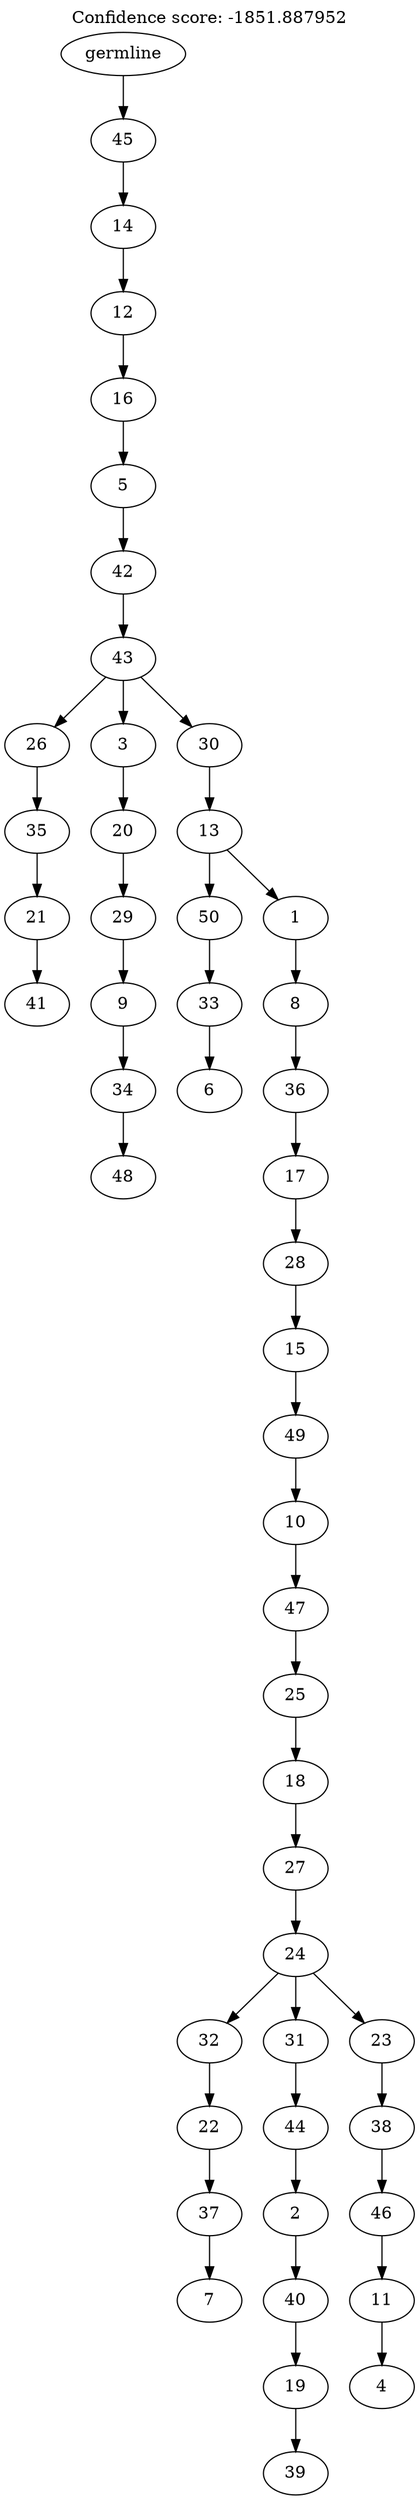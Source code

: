 digraph g {
	"49" -> "50";
	"50" [label="41"];
	"48" -> "49";
	"49" [label="21"];
	"47" -> "48";
	"48" [label="35"];
	"45" -> "46";
	"46" [label="48"];
	"44" -> "45";
	"45" [label="34"];
	"43" -> "44";
	"44" [label="9"];
	"42" -> "43";
	"43" [label="29"];
	"41" -> "42";
	"42" [label="20"];
	"39" -> "40";
	"40" [label="6"];
	"38" -> "39";
	"39" [label="33"];
	"36" -> "37";
	"37" [label="7"];
	"35" -> "36";
	"36" [label="37"];
	"34" -> "35";
	"35" [label="22"];
	"32" -> "33";
	"33" [label="39"];
	"31" -> "32";
	"32" [label="19"];
	"30" -> "31";
	"31" [label="40"];
	"29" -> "30";
	"30" [label="2"];
	"28" -> "29";
	"29" [label="44"];
	"26" -> "27";
	"27" [label="4"];
	"25" -> "26";
	"26" [label="11"];
	"24" -> "25";
	"25" [label="46"];
	"23" -> "24";
	"24" [label="38"];
	"22" -> "23";
	"23" [label="23"];
	"22" -> "28";
	"28" [label="31"];
	"22" -> "34";
	"34" [label="32"];
	"21" -> "22";
	"22" [label="24"];
	"20" -> "21";
	"21" [label="27"];
	"19" -> "20";
	"20" [label="18"];
	"18" -> "19";
	"19" [label="25"];
	"17" -> "18";
	"18" [label="47"];
	"16" -> "17";
	"17" [label="10"];
	"15" -> "16";
	"16" [label="49"];
	"14" -> "15";
	"15" [label="15"];
	"13" -> "14";
	"14" [label="28"];
	"12" -> "13";
	"13" [label="17"];
	"11" -> "12";
	"12" [label="36"];
	"10" -> "11";
	"11" [label="8"];
	"9" -> "10";
	"10" [label="1"];
	"9" -> "38";
	"38" [label="50"];
	"8" -> "9";
	"9" [label="13"];
	"7" -> "8";
	"8" [label="30"];
	"7" -> "41";
	"41" [label="3"];
	"7" -> "47";
	"47" [label="26"];
	"6" -> "7";
	"7" [label="43"];
	"5" -> "6";
	"6" [label="42"];
	"4" -> "5";
	"5" [label="5"];
	"3" -> "4";
	"4" [label="16"];
	"2" -> "3";
	"3" [label="12"];
	"1" -> "2";
	"2" [label="14"];
	"0" -> "1";
	"1" [label="45"];
	"0" [label="germline"];
	labelloc="t";
	label="Confidence score: -1851.887952";
}
